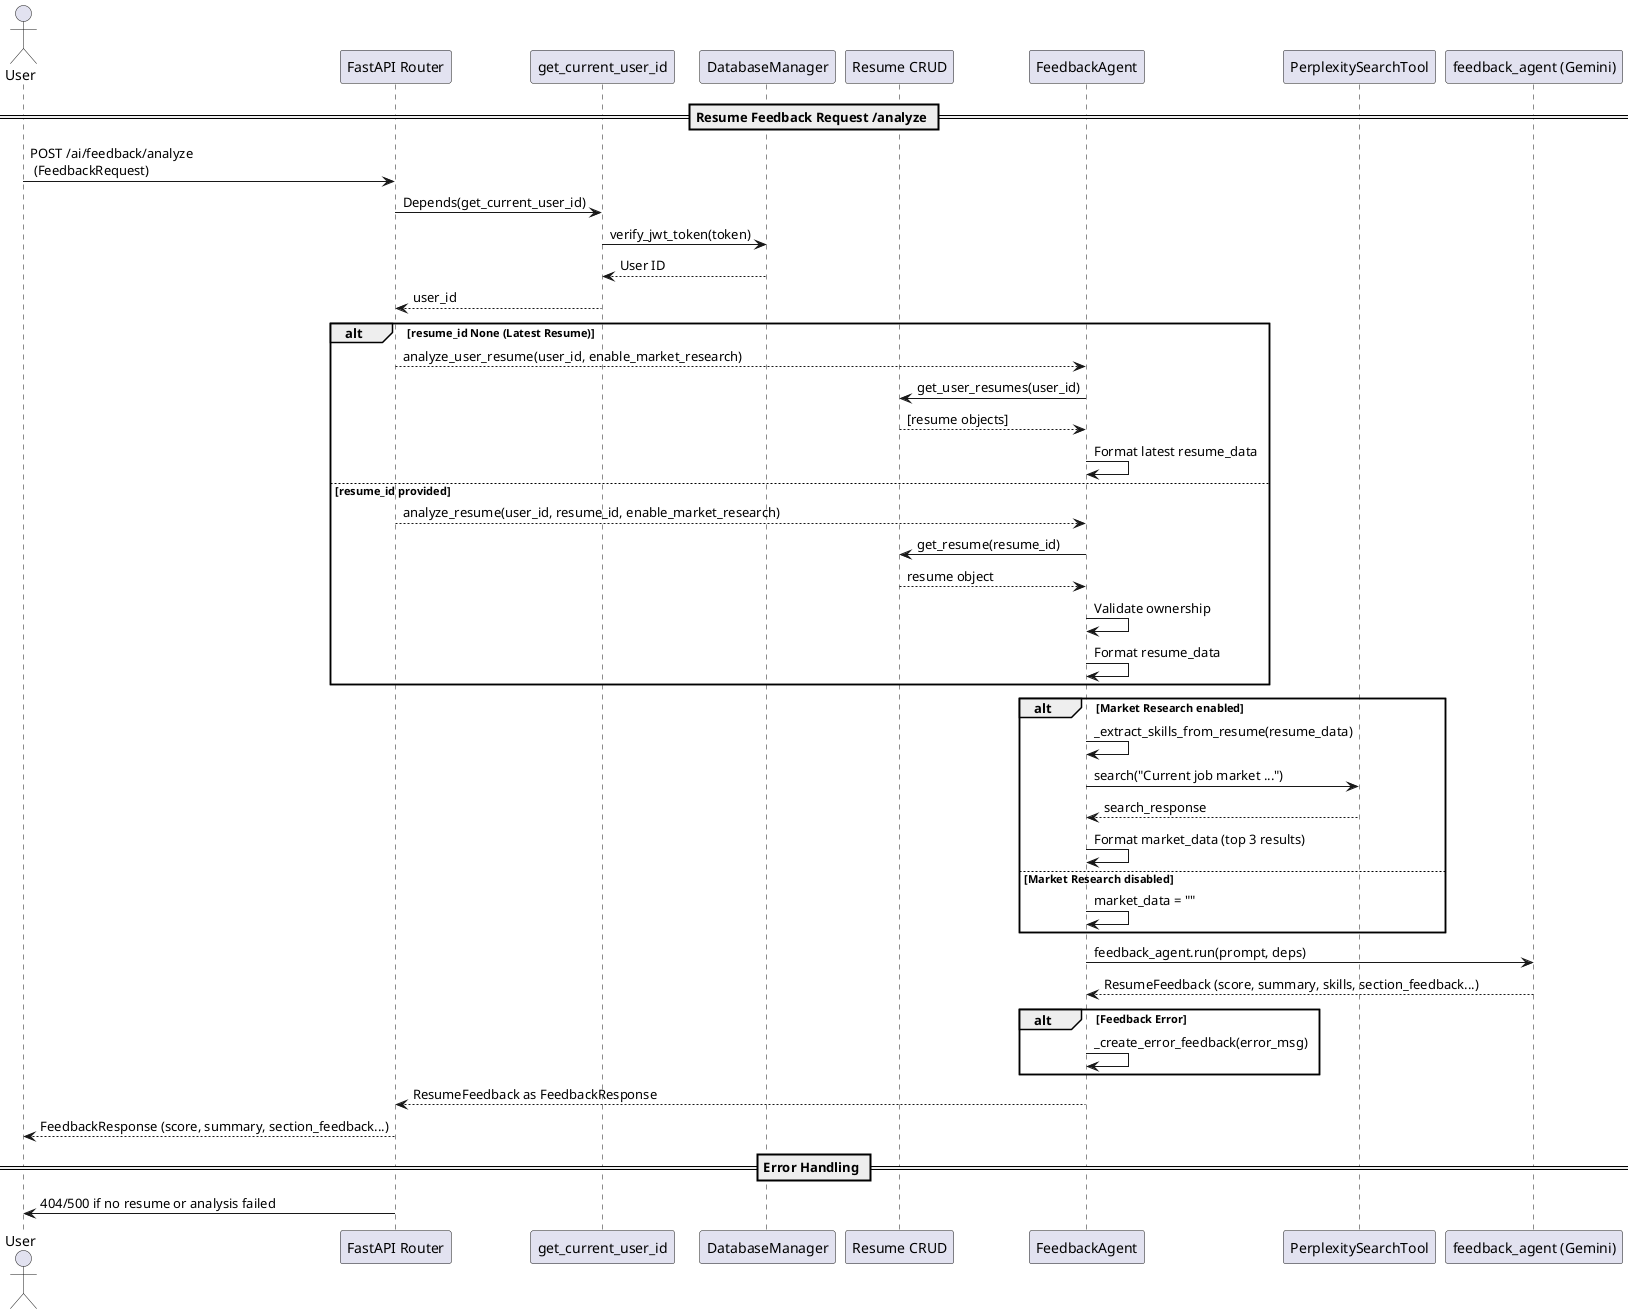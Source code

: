 @startuml
actor "User" as USER
participant "FastAPI Router" as ROUTER
participant "get_current_user_id" as AUTH
participant "DatabaseManager" as DB
participant "Resume CRUD" as RESUMECRUD
participant "FeedbackAgent" as AGENT
participant "PerplexitySearchTool" as PERPLEXTOOL
participant "feedback_agent (Gemini)" as GEMINI

== Resume Feedback Request /analyze ==

USER -> ROUTER : POST /ai/feedback/analyze \n (FeedbackRequest)
ROUTER -> AUTH : Depends(get_current_user_id)
AUTH -> DB : verify_jwt_token(token)
DB --> AUTH : User ID
AUTH --> ROUTER : user_id

alt resume_id None (Latest Resume)
    ROUTER --> AGENT : analyze_user_resume(user_id, enable_market_research)
    AGENT -> RESUMECRUD : get_user_resumes(user_id)
    RESUMECRUD --> AGENT : [resume objects]
    AGENT -> AGENT : Format latest resume_data
else resume_id provided
    ROUTER --> AGENT : analyze_resume(user_id, resume_id, enable_market_research)
    AGENT -> RESUMECRUD : get_resume(resume_id)
    RESUMECRUD --> AGENT : resume object
    AGENT -> AGENT : Validate ownership
    AGENT -> AGENT : Format resume_data
end

alt Market Research enabled
    AGENT -> AGENT : _extract_skills_from_resume(resume_data)
    AGENT -> PERPLEXTOOL : search("Current job market ...")
    PERPLEXTOOL --> AGENT : search_response
    AGENT -> AGENT : Format market_data (top 3 results)
else Market Research disabled
    AGENT -> AGENT : market_data = ""
end

AGENT -> GEMINI : feedback_agent.run(prompt, deps)
GEMINI --> AGENT : ResumeFeedback (score, summary, skills, section_feedback...)

alt Feedback Error
    AGENT -> AGENT : _create_error_feedback(error_msg)
end

AGENT --> ROUTER : ResumeFeedback as FeedbackResponse
ROUTER --> USER : FeedbackResponse (score, summary, section_feedback...)

== Error Handling ==
ROUTER -> USER : 404/500 if no resume or analysis failed

@enduml
